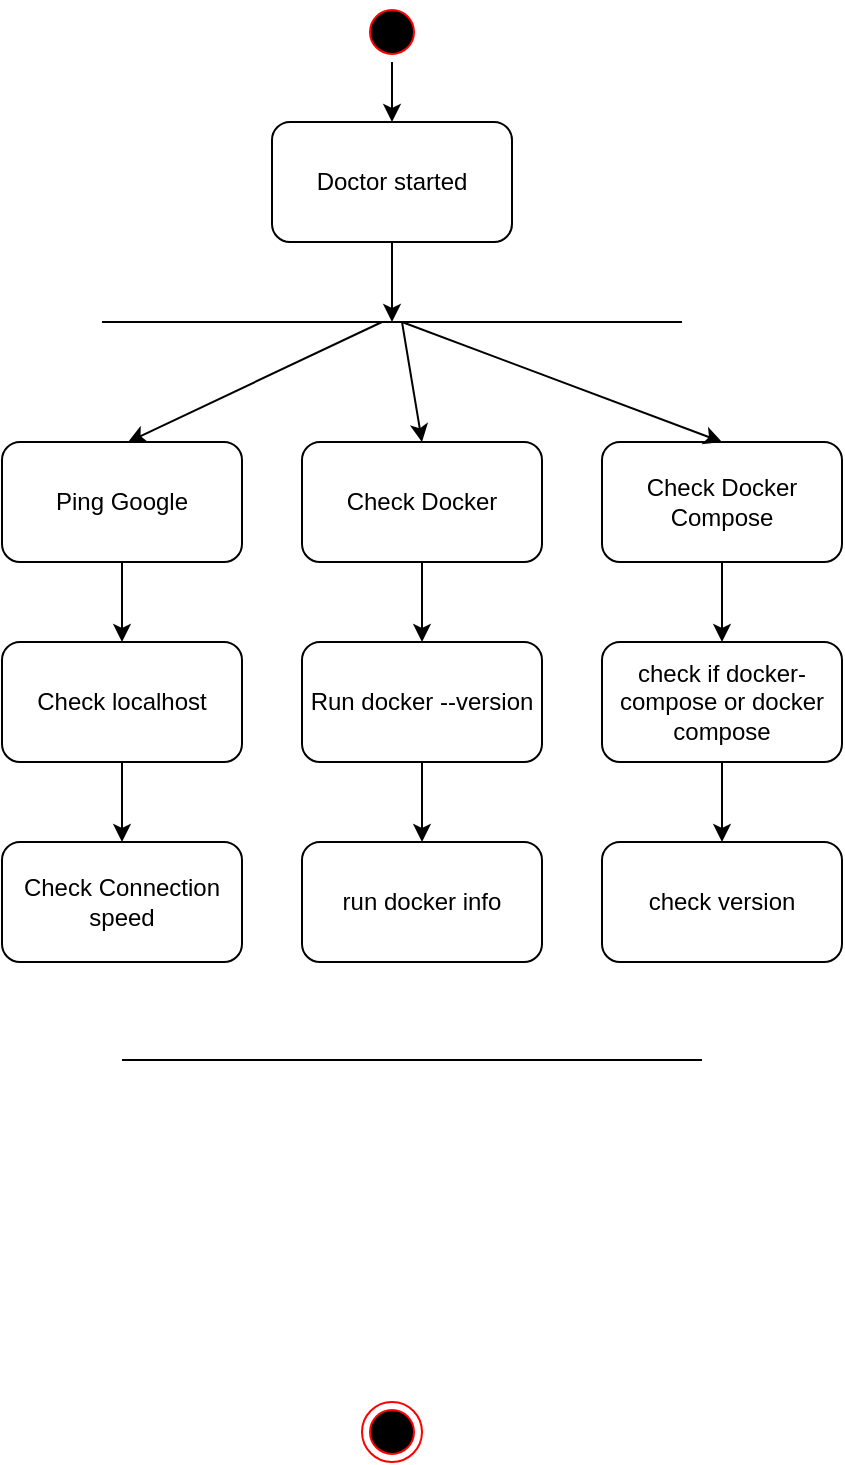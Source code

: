 <mxfile version="13.7.9" type="embed"><diagram id="AYISpNbD8kH_cXJ39DJD" name="Page-1"><mxGraphModel dx="564" dy="454" grid="1" gridSize="10" guides="1" tooltips="1" connect="1" arrows="1" fold="1" page="1" pageScale="1" pageWidth="850" pageHeight="1100" math="0" shadow="0"><root><mxCell id="0"/><mxCell id="1" parent="0"/><mxCell id="8" value="" style="edgeStyle=orthogonalEdgeStyle;rounded=0;orthogonalLoop=1;jettySize=auto;html=1;" edge="1" parent="1" source="2" target="7"><mxGeometry relative="1" as="geometry"/></mxCell><mxCell id="2" value="" style="ellipse;html=1;shape=startState;fillColor=#000000;strokeColor=#ff0000;" vertex="1" parent="1"><mxGeometry x="410" y="20" width="30" height="30" as="geometry"/></mxCell><mxCell id="4" value="" style="ellipse;html=1;shape=endState;fillColor=#000000;strokeColor=#ff0000;" vertex="1" parent="1"><mxGeometry x="410" y="720" width="30" height="30" as="geometry"/></mxCell><mxCell id="10" style="edgeStyle=orthogonalEdgeStyle;rounded=0;orthogonalLoop=1;jettySize=auto;html=1;" edge="1" parent="1" source="7"><mxGeometry relative="1" as="geometry"><mxPoint x="425" y="180" as="targetPoint"/></mxGeometry></mxCell><mxCell id="7" value="Doctor started" style="rounded=1;whiteSpace=wrap;html=1;" vertex="1" parent="1"><mxGeometry x="365" y="80" width="120" height="60" as="geometry"/></mxCell><mxCell id="9" value="" style="endArrow=none;html=1;" edge="1" parent="1"><mxGeometry width="50" height="50" relative="1" as="geometry"><mxPoint x="280" y="180" as="sourcePoint"/><mxPoint x="570" y="180" as="targetPoint"/></mxGeometry></mxCell><mxCell id="13" value="" style="edgeStyle=orthogonalEdgeStyle;rounded=0;orthogonalLoop=1;jettySize=auto;html=1;" edge="1" parent="1" source="11" target="12"><mxGeometry relative="1" as="geometry"/></mxCell><mxCell id="11" value="Ping Google" style="rounded=1;whiteSpace=wrap;html=1;" vertex="1" parent="1"><mxGeometry x="230" y="240" width="120" height="60" as="geometry"/></mxCell><mxCell id="15" value="" style="edgeStyle=orthogonalEdgeStyle;rounded=0;orthogonalLoop=1;jettySize=auto;html=1;" edge="1" parent="1" source="12" target="14"><mxGeometry relative="1" as="geometry"/></mxCell><mxCell id="12" value="Check localhost" style="rounded=1;whiteSpace=wrap;html=1;" vertex="1" parent="1"><mxGeometry x="230" y="340" width="120" height="60" as="geometry"/></mxCell><mxCell id="14" value="Check Connection speed" style="whiteSpace=wrap;html=1;rounded=1;" vertex="1" parent="1"><mxGeometry x="230" y="440" width="120" height="60" as="geometry"/></mxCell><mxCell id="18" value="" style="edgeStyle=orthogonalEdgeStyle;rounded=0;orthogonalLoop=1;jettySize=auto;html=1;" edge="1" parent="1" source="16" target="17"><mxGeometry relative="1" as="geometry"/></mxCell><mxCell id="16" value="Check Docker" style="rounded=1;whiteSpace=wrap;html=1;" vertex="1" parent="1"><mxGeometry x="380" y="240" width="120" height="60" as="geometry"/></mxCell><mxCell id="20" value="" style="edgeStyle=orthogonalEdgeStyle;rounded=0;orthogonalLoop=1;jettySize=auto;html=1;" edge="1" parent="1" source="17" target="19"><mxGeometry relative="1" as="geometry"/></mxCell><mxCell id="17" value="Run docker --version" style="rounded=1;whiteSpace=wrap;html=1;" vertex="1" parent="1"><mxGeometry x="380" y="340" width="120" height="60" as="geometry"/></mxCell><mxCell id="19" value="run docker info" style="rounded=1;whiteSpace=wrap;html=1;" vertex="1" parent="1"><mxGeometry x="380" y="440" width="120" height="60" as="geometry"/></mxCell><mxCell id="21" value="" style="endArrow=classic;html=1;" edge="1" parent="1"><mxGeometry width="50" height="50" relative="1" as="geometry"><mxPoint x="420" y="180" as="sourcePoint"/><mxPoint x="293" y="240" as="targetPoint"/></mxGeometry></mxCell><mxCell id="22" value="" style="endArrow=classic;html=1;entryX=0.5;entryY=0;entryDx=0;entryDy=0;" edge="1" parent="1" target="16"><mxGeometry width="50" height="50" relative="1" as="geometry"><mxPoint x="430" y="180" as="sourcePoint"/><mxPoint x="490" y="200" as="targetPoint"/></mxGeometry></mxCell><mxCell id="26" value="" style="edgeStyle=orthogonalEdgeStyle;rounded=0;orthogonalLoop=1;jettySize=auto;html=1;" edge="1" parent="1" source="23" target="25"><mxGeometry relative="1" as="geometry"/></mxCell><mxCell id="23" value="Check Docker Compose" style="rounded=1;whiteSpace=wrap;html=1;" vertex="1" parent="1"><mxGeometry x="530" y="240" width="120" height="60" as="geometry"/></mxCell><mxCell id="24" value="" style="endArrow=classic;html=1;entryX=0.5;entryY=0;entryDx=0;entryDy=0;" edge="1" parent="1" target="23"><mxGeometry width="50" height="50" relative="1" as="geometry"><mxPoint x="430" y="180" as="sourcePoint"/><mxPoint x="450" y="250" as="targetPoint"/></mxGeometry></mxCell><mxCell id="28" value="" style="edgeStyle=orthogonalEdgeStyle;rounded=0;orthogonalLoop=1;jettySize=auto;html=1;" edge="1" parent="1" source="25" target="27"><mxGeometry relative="1" as="geometry"/></mxCell><mxCell id="25" value="check if docker-compose or docker compose" style="whiteSpace=wrap;html=1;rounded=1;" vertex="1" parent="1"><mxGeometry x="530" y="340" width="120" height="60" as="geometry"/></mxCell><mxCell id="27" value="check version" style="whiteSpace=wrap;html=1;rounded=1;" vertex="1" parent="1"><mxGeometry x="530" y="440" width="120" height="60" as="geometry"/></mxCell><mxCell id="29" value="" style="endArrow=none;html=1;" edge="1" parent="1"><mxGeometry width="50" height="50" relative="1" as="geometry"><mxPoint x="290" y="549" as="sourcePoint"/><mxPoint x="580" y="549" as="targetPoint"/></mxGeometry></mxCell></root></mxGraphModel></diagram></mxfile>